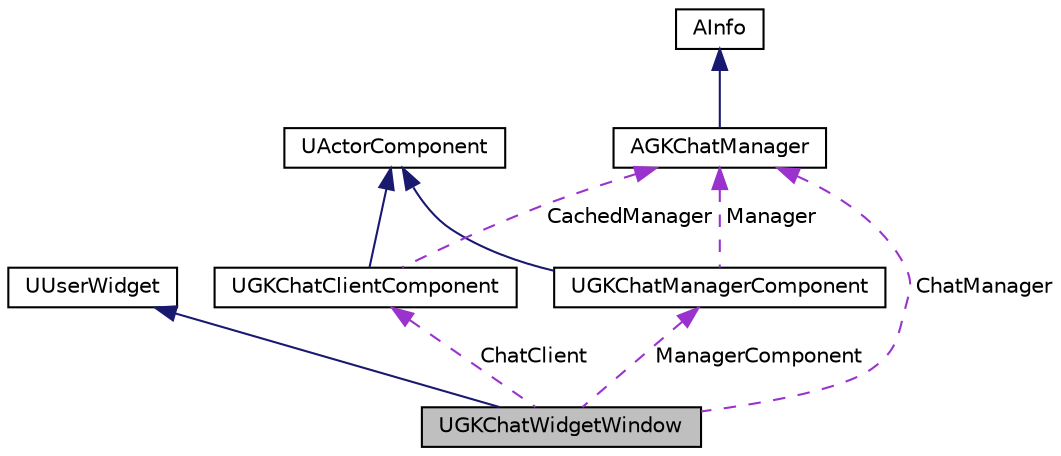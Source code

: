 digraph "UGKChatWidgetWindow"
{
 // LATEX_PDF_SIZE
  edge [fontname="Helvetica",fontsize="10",labelfontname="Helvetica",labelfontsize="10"];
  node [fontname="Helvetica",fontsize="10",shape=record];
  Node1 [label="UGKChatWidgetWindow",height=0.2,width=0.4,color="black", fillcolor="grey75", style="filled", fontcolor="black",tooltip=" "];
  Node2 -> Node1 [dir="back",color="midnightblue",fontsize="10",style="solid",fontname="Helvetica"];
  Node2 [label="UUserWidget",height=0.2,width=0.4,color="black", fillcolor="white", style="filled",tooltip=" "];
  Node3 -> Node1 [dir="back",color="darkorchid3",fontsize="10",style="dashed",label=" ManagerComponent" ,fontname="Helvetica"];
  Node3 [label="UGKChatManagerComponent",height=0.2,width=0.4,color="black", fillcolor="white", style="filled",URL="$classUGKChatManagerComponent.html",tooltip=" "];
  Node4 -> Node3 [dir="back",color="midnightblue",fontsize="10",style="solid",fontname="Helvetica"];
  Node4 [label="UActorComponent",height=0.2,width=0.4,color="black", fillcolor="white", style="filled",tooltip=" "];
  Node5 -> Node3 [dir="back",color="darkorchid3",fontsize="10",style="dashed",label=" Manager" ,fontname="Helvetica"];
  Node5 [label="AGKChatManager",height=0.2,width=0.4,color="black", fillcolor="white", style="filled",URL="$classAGKChatManager.html",tooltip=" "];
  Node6 -> Node5 [dir="back",color="midnightblue",fontsize="10",style="solid",fontname="Helvetica"];
  Node6 [label="AInfo",height=0.2,width=0.4,color="black", fillcolor="white", style="filled",tooltip=" "];
  Node5 -> Node1 [dir="back",color="darkorchid3",fontsize="10",style="dashed",label=" ChatManager" ,fontname="Helvetica"];
  Node7 -> Node1 [dir="back",color="darkorchid3",fontsize="10",style="dashed",label=" ChatClient" ,fontname="Helvetica"];
  Node7 [label="UGKChatClientComponent",height=0.2,width=0.4,color="black", fillcolor="white", style="filled",URL="$classUGKChatClientComponent.html",tooltip=" "];
  Node4 -> Node7 [dir="back",color="midnightblue",fontsize="10",style="solid",fontname="Helvetica"];
  Node5 -> Node7 [dir="back",color="darkorchid3",fontsize="10",style="dashed",label=" CachedManager" ,fontname="Helvetica"];
}
